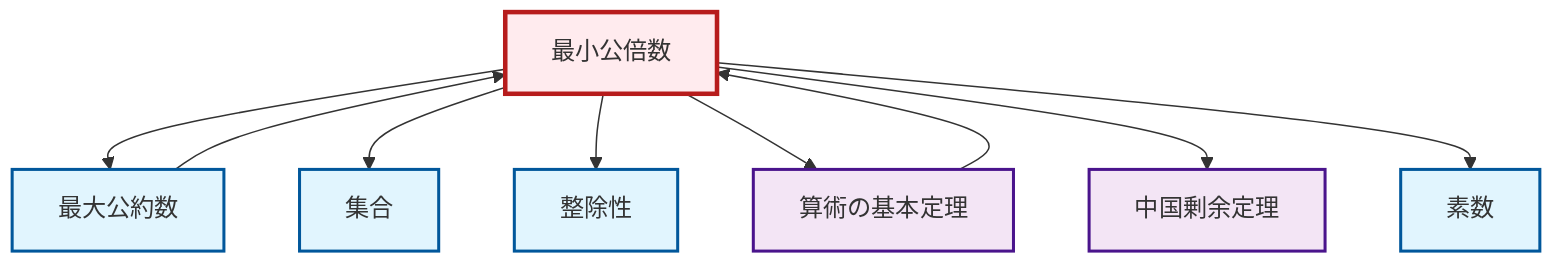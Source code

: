 graph TD
    classDef definition fill:#e1f5fe,stroke:#01579b,stroke-width:2px
    classDef theorem fill:#f3e5f5,stroke:#4a148c,stroke-width:2px
    classDef axiom fill:#fff3e0,stroke:#e65100,stroke-width:2px
    classDef example fill:#e8f5e9,stroke:#1b5e20,stroke-width:2px
    classDef current fill:#ffebee,stroke:#b71c1c,stroke-width:3px
    def-lcm["最小公倍数"]:::definition
    def-prime["素数"]:::definition
    def-divisibility["整除性"]:::definition
    thm-chinese-remainder["中国剰余定理"]:::theorem
    def-set["集合"]:::definition
    thm-fundamental-arithmetic["算術の基本定理"]:::theorem
    def-gcd["最大公約数"]:::definition
    def-lcm --> def-gcd
    def-lcm --> def-set
    thm-fundamental-arithmetic --> def-lcm
    def-lcm --> def-divisibility
    def-lcm --> thm-fundamental-arithmetic
    def-gcd --> def-lcm
    def-lcm --> thm-chinese-remainder
    def-lcm --> def-prime
    class def-lcm current